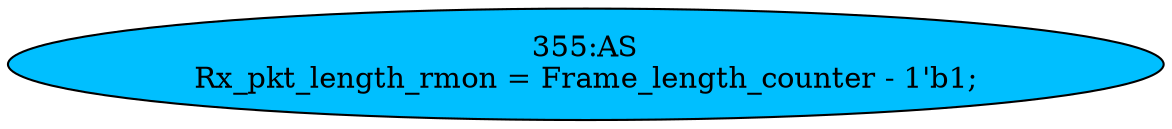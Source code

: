 strict digraph "" {
	node [label="\N"];
	"355:AS"	 [ast="<pyverilog.vparser.ast.Assign object at 0x7fbb4740e750>",
		def_var="['Rx_pkt_length_rmon']",
		fillcolor=deepskyblue,
		label="355:AS
Rx_pkt_length_rmon = Frame_length_counter - 1'b1;",
		statements="[]",
		style=filled,
		typ=Assign,
		use_var="['Frame_length_counter']"];
}
